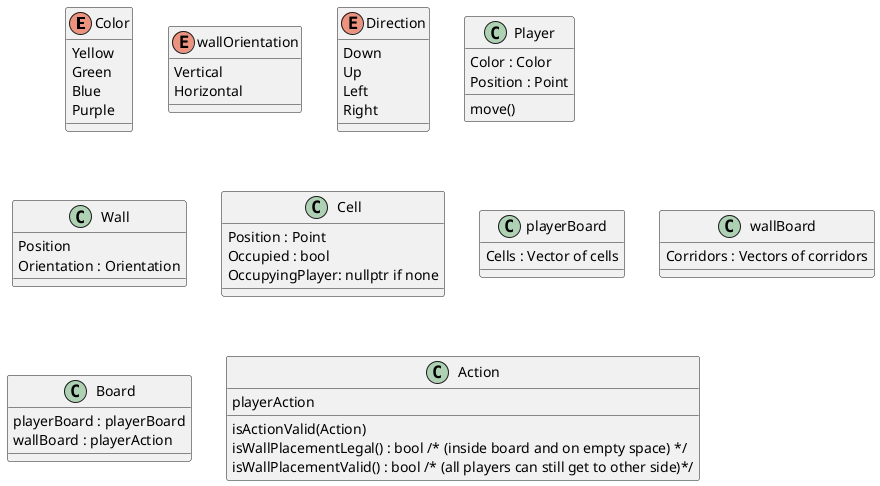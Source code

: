@startuml GameDiagrams

enum Color {
    'Fields
        Yellow
        Green
        Blue
        Purple
}

enum wallOrientation {
    'Fields
        Vertical
        Horizontal
}

enum Direction {
    'Fields
        Down
        Up
        Left
        Right
}

class Player{
    'Fields
        Color : Color
        Position : Point
    'Methods
        move()
    
}
class Wall{
    'Fields
        Position
        Orientation : Orientation
    'Methods
}

class Cell{
    'Fields
        Position : Point
        Occupied : bool
        OccupyingPlayer: nullptr if none
}

class playerBoard {
    'Fields
        Cells : Vector of cells   
} 

class wallBoard {
    'Fields
        Corridors : Vectors of corridors
}

class Board{
    'Fields
        playerBoard : playerBoard
        wallBoard : playerAction
}

class Action  {
    'Fields
        playerAction
    'Methods
        isActionValid(Action)  
        isWallPlacementLegal() : bool /* (inside board and on empty space) */
        isWallPlacementValid() : bool /* (all players can still get to other side)*/

}

@enduml